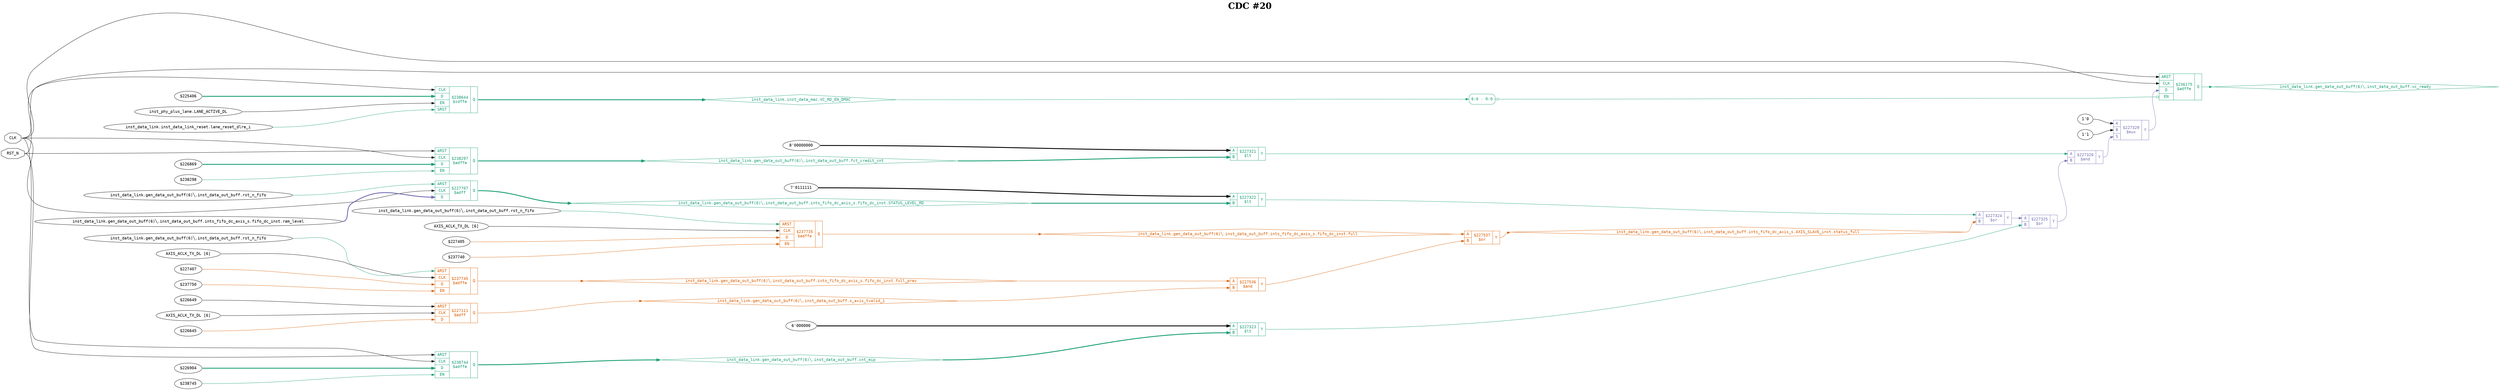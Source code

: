 digraph "spacefibre_light_top" {
label=<<b>CDC #20</b>>;
labelloc="t"
fontsize="30"
node ["fontname"="Courier"]
edge ["fontname"="Courier"]
rankdir="LR";
remincross=true;
n9 [ shape=octagon, label="CLK", color="black", fontcolor="black", href="/src/ip_spacefibre_light_top/spacefibre_light_top.vhd#45" ];
n10 [ shape=octagon, label="RST_N", color="black", fontcolor="black", href="/src/ip_spacefibre_light_top/spacefibre_light_top.vhd#44" ];
n11 [ shape=diamond, label="inst_data_link.gen_data_out_buff(6)&#9586;.inst_data_out_buff.cnt_eip", colorscheme="dark28", color="1", fontcolor="1", href="/src/module_data_link/data_out_buf.vhd#150" ];
n12 [ shape=diamond, label="inst_data_link.gen_data_out_buff(6)&#9586;.inst_data_out_buff.fct_credit_cnt", colorscheme="dark28", color="1", fontcolor="1", href="/src/module_data_link/data_out_buf.vhd#144" ];
n13 [ shape=diamond, label="inst_data_link.gen_data_out_buff(6)&#9586;.inst_data_out_buff.ints_fifo_dc_axis_s.AXIS_SLAVE_inst.status_full", colorscheme="dark28", color="2", fontcolor="2", href="/src/ip/fifo_dc_axis_to_custom/AXIS_SLAVE.vhd#32" ];
n14 [ shape=diamond, label="inst_data_link.gen_data_out_buff(6)&#9586;.inst_data_out_buff.ints_fifo_dc_axis_s.fifo_dc_inst.STATUS_LEVEL_RD", colorscheme="dark28", color="1", fontcolor="1", href="/src/ip/fifo_dc/fifo_dc.vhd#67" ];
n15 [ shape=diamond, label="inst_data_link.gen_data_out_buff(6)&#9586;.inst_data_out_buff.ints_fifo_dc_axis_s.fifo_dc_inst.full", colorscheme="dark28", color="2", fontcolor="2", href="/src/ip/fifo_dc/fifo_dc.vhd#127" ];
n16 [ shape=diamond, label="inst_data_link.gen_data_out_buff(6)&#9586;.inst_data_out_buff.ints_fifo_dc_axis_s.fifo_dc_inst.full_prev", colorscheme="dark28", color="2", fontcolor="2", href="/src/ip/fifo_dc/fifo_dc.vhd#128" ];
n17 [ shape=diamond, label="inst_data_link.gen_data_out_buff(6)&#9586;.inst_data_out_buff.s_axis_tvalid_i", colorscheme="dark28", color="2", fontcolor="2", href="/src/module_data_link/data_out_buf.vhd#134" ];
n18 [ shape=diamond, label="inst_data_link.gen_data_out_buff(6)&#9586;.inst_data_out_buff.vc_ready", colorscheme="dark28", color="1", fontcolor="1", href="/src/module_data_link/data_out_buf.vhd#159" ];
n19 [ shape=diamond, label="inst_data_link.inst_data_mac.VC_RD_EN_DMAC", colorscheme="dark28", color="1", fontcolor="1", href="/src/module_data_link/data_mac.vhd#57" ];
{ rank="source"; n10; n9;}
{ rank="sink";}
c24 [ shape=record, label="{{<p20> ARST|<p9> CLK|<p21> D|<p22> EN}|$236175\n$adffe|{<p23> Q}}", colorscheme="dark28", color="1", fontcolor="1" , href="/src/module_data_link/data_out_buf.vhd#588"  ];
x0 [ shape=record, style=rounded, label="<s0> 6:6 - 0:0 ", colorscheme="dark28", color="1", fontcolor="1" ];
x0:e -> c24:p22:w [arrowhead=odiamond, arrowtail=odiamond, dir=both, colorscheme="dark28", color="1", fontcolor="1", label=""];
v1 [ label="inst_data_link.gen_data_out_buff(6)&#9586;.inst_data_out_buff.rst_n_fifo" ];
v2 [ label="AXIS_ACLK_TX_DL [6]" ];
v3 [ label="$227405" ];
v4 [ label="$237740" ];
c25 [ shape=record, label="{{<p20> ARST|<p9> CLK|<p21> D|<p22> EN}|$237735\n$adffe|{<p23> Q}}", colorscheme="dark28", color="2", fontcolor="2" , href="/src/ip/fifo_dc/fifo_dc.vhd#256"  ];
v5 [ label="inst_data_link.gen_data_out_buff(6)&#9586;.inst_data_out_buff.rst_n_fifo" ];
v6 [ label="AXIS_ACLK_TX_DL [6]" ];
v7 [ label="$227407" ];
v8 [ label="$237750" ];
c26 [ shape=record, label="{{<p20> ARST|<p9> CLK|<p21> D|<p22> EN}|$237745\n$adffe|{<p23> Q}}", colorscheme="dark28", color="2", fontcolor="2" , href="/src/ip/fifo_dc/fifo_dc.vhd#256"  ];
v9 [ label="$226869" ];
v10 [ label="$238298" ];
c27 [ shape=record, label="{{<p20> ARST|<p9> CLK|<p21> D|<p22> EN}|$238297\n$adffe|{<p23> Q}}", colorscheme="dark28", color="1", fontcolor="1" , href="/src/module_data_link/data_out_buf.vhd#420"  ];
v11 [ label="$225406" ];
v12 [ label="inst_phy_plus_lane.LANE_ACTIVE_DL" ];
v13 [ label="inst_data_link.inst_data_link_reset.lane_reset_dlre_i" ];
c29 [ shape=record, label="{{<p9> CLK|<p21> D|<p22> EN|<p28> SRST}|$238644\n$sdffe|{<p23> Q}}", colorscheme="dark28", color="1", fontcolor="1" , href="/src/module_data_link/data_mac.vhd#132"  ];
v14 [ label="$226904" ];
v15 [ label="$238745" ];
c30 [ shape=record, label="{{<p20> ARST|<p9> CLK|<p21> D|<p22> EN}|$238744\n$adffe|{<p23> Q}}", colorscheme="dark28", color="1", fontcolor="1" , href="/src/module_data_link/data_out_buf.vhd#560"  ];
v16 [ label="8'00000000" ];
c34 [ shape=record, label="{{<p31> A|<p32> B}|$227321\n$lt|{<p33> Y}}", colorscheme="dark28", color="1", fontcolor="1" , href="/src/module_data_link/data_out_buf.vhd#592"  ];
v17 [ label="7'0111111" ];
c35 [ shape=record, label="{{<p31> A|<p32> B}|$227322\n$lt|{<p33> Y}}", colorscheme="dark28", color="1", fontcolor="1" , href="/src/module_data_link/data_out_buf.vhd#592"  ];
v18 [ label="6'000000" ];
c36 [ shape=record, label="{{<p31> A|<p32> B}|$227323\n$lt|{<p33> Y}}", colorscheme="dark28", color="1", fontcolor="1" , href="/src/module_data_link/data_out_buf.vhd#592"  ];
c37 [ shape=record, label="{{<p31> A|<p32> B}|$227324\n$or|{<p33> Y}}", colorscheme="dark28", color="3", fontcolor="3" , href="/src/module_data_link/data_out_buf.vhd#592"  ];
c38 [ shape=record, label="{{<p31> A|<p32> B}|$227325\n$or|{<p33> Y}}", colorscheme="dark28", color="3", fontcolor="3" , href="/src/module_data_link/data_out_buf.vhd#592"  ];
c39 [ shape=record, label="{{<p31> A|<p32> B}|$227326\n$and|{<p33> Y}}", colorscheme="dark28", color="3", fontcolor="3" , href="/src/module_data_link/data_out_buf.vhd#592"  ];
v19 [ label="1'0" ];
v20 [ label="1'1" ];
c41 [ shape=record, label="{{<p31> A|<p32> B|<p40> S}|$227329\n$mux|{<p33> Y}}", colorscheme="dark28", color="3", fontcolor="3" , href="/src/module_data_link/data_out_buf.vhd#592"  ];
v21 [ label="$226649" ];
v22 [ label="AXIS_ACLK_TX_DL [6]" ];
v23 [ label="$226645" ];
c42 [ shape=record, label="{{<p20> ARST|<p9> CLK|<p21> D}|$227111\n$adff|{<p23> Q}}", colorscheme="dark28", color="2", fontcolor="2" , href="/src/module_data_link/data_out_buf.vhd#266"  ];
v24 [ label="inst_data_link.gen_data_out_buff(6)&#9586;.inst_data_out_buff.rst_n_fifo" ];
v25 [ label="inst_data_link.gen_data_out_buff(6)&#9586;.inst_data_out_buff.ints_fifo_dc_axis_s.fifo_dc_inst.ram_level" ];
c43 [ shape=record, label="{{<p20> ARST|<p9> CLK|<p21> D}|$227707\n$adff|{<p23> Q}}", colorscheme="dark28", color="1", fontcolor="1" , href="/src/ip/fifo_dc/fifo_dc.vhd#419"  ];
c44 [ shape=record, label="{{<p31> A|<p32> B}|$227536\n$and|{<p33> Y}}", colorscheme="dark28", color="2", fontcolor="2" , href="/src/ip/fifo_dc/fifo_dc.vhd#156"  ];
c45 [ shape=record, label="{{<p31> A|<p32> B}|$227537\n$or|{<p33> Y}}", colorscheme="dark28", color="2", fontcolor="2" , href="/src/ip/fifo_dc/fifo_dc.vhd#156"  ];
c34:p33:e -> c39:p31:w [colorscheme="dark28", color="1", fontcolor="1", label=""];
n10:e -> c24:p20:w [color="black", fontcolor="black", label=""];
n10:e -> c27:p20:w [color="black", fontcolor="black", label=""];
n10:e -> c30:p20:w [color="black", fontcolor="black", label=""];
c30:p23:e -> n11:w [colorscheme="dark28", color="1", fontcolor="1", style="setlinewidth(3)", label=""];
n11:e -> c36:p32:w [colorscheme="dark28", color="1", fontcolor="1", style="setlinewidth(3)", label=""];
c27:p23:e -> n12:w [colorscheme="dark28", color="1", fontcolor="1", style="setlinewidth(3)", label=""];
n12:e -> c34:p32:w [colorscheme="dark28", color="1", fontcolor="1", style="setlinewidth(3)", label=""];
c45:p33:e -> n13:w [colorscheme="dark28", color="2", fontcolor="2", label=""];
n13:e -> c37:p32:w [colorscheme="dark28", color="2", fontcolor="2", label=""];
c43:p23:e -> n14:w [colorscheme="dark28", color="1", fontcolor="1", style="setlinewidth(3)", label=""];
n14:e -> c35:p32:w [colorscheme="dark28", color="1", fontcolor="1", style="setlinewidth(3)", label=""];
c25:p23:e -> n15:w [colorscheme="dark28", color="2", fontcolor="2", label=""];
n15:e -> c45:p31:w [colorscheme="dark28", color="2", fontcolor="2", label=""];
c26:p23:e -> n16:w [colorscheme="dark28", color="2", fontcolor="2", label=""];
n16:e -> c44:p31:w [colorscheme="dark28", color="2", fontcolor="2", label=""];
c42:p23:e -> n17:w [colorscheme="dark28", color="2", fontcolor="2", label=""];
n17:e -> c44:p32:w [colorscheme="dark28", color="2", fontcolor="2", label=""];
c24:p23:e -> n18:w [colorscheme="dark28", color="1", fontcolor="1", label=""];
c29:p23:e -> n19:w [colorscheme="dark28", color="1", fontcolor="1", style="setlinewidth(3)", label=""];
n19:e -> x0:s0:w [colorscheme="dark28", color="1", fontcolor="1", label=""];
c35:p33:e -> c37:p31:w [colorscheme="dark28", color="1", fontcolor="1", label=""];
c36:p33:e -> c38:p32:w [colorscheme="dark28", color="1", fontcolor="1", label=""];
c37:p33:e -> c38:p31:w [colorscheme="dark28", color="3", fontcolor="3", label=""];
c38:p33:e -> c39:p32:w [colorscheme="dark28", color="3", fontcolor="3", label=""];
c39:p33:e -> c41:p40:w [colorscheme="dark28", color="3", fontcolor="3", label=""];
c41:p33:e -> c24:p21:w [colorscheme="dark28", color="3", fontcolor="3", label=""];
c44:p33:e -> c45:p32:w [colorscheme="dark28", color="2", fontcolor="2", label=""];
n9:e -> c24:p9:w [color="black", fontcolor="black", label=""];
n9:e -> c27:p9:w [color="black", fontcolor="black", label=""];
n9:e -> c29:p9:w [color="black", fontcolor="black", label=""];
n9:e -> c30:p9:w [color="black", fontcolor="black", label=""];
n9:e -> c43:p9:w [color="black", fontcolor="black", label=""];
v1:e -> c25:p20:w [colorscheme="dark28", color="1", fontcolor="1", label=""];
v10:e -> c27:p22:w [colorscheme="dark28", color="1", fontcolor="1", label=""];
v11:e -> c29:p21:w [colorscheme="dark28", color="1", fontcolor="1", style="setlinewidth(3)", label=""];
v12:e -> c29:p22:w [color="black", fontcolor="black", label=""];
v13:e -> c29:p28:w [colorscheme="dark28", color="1", fontcolor="1", label=""];
v14:e -> c30:p21:w [colorscheme="dark28", color="1", fontcolor="1", style="setlinewidth(3)", label=""];
v15:e -> c30:p22:w [colorscheme="dark28", color="1", fontcolor="1", label=""];
v16:e -> c34:p31:w [color="black", fontcolor="black", style="setlinewidth(3)", label=""];
v17:e -> c35:p31:w [color="black", fontcolor="black", style="setlinewidth(3)", label=""];
v18:e -> c36:p31:w [color="black", fontcolor="black", style="setlinewidth(3)", label=""];
v19:e -> c41:p31:w [color="black", fontcolor="black", label=""];
v2:e -> c25:p9:w [color="black", fontcolor="black", label=""];
v20:e -> c41:p32:w [color="black", fontcolor="black", label=""];
v21:e -> c42:p20:w [color="black", fontcolor="black", label=""];
v22:e -> c42:p9:w [color="black", fontcolor="black", label=""];
v23:e -> c42:p21:w [colorscheme="dark28", color="2", fontcolor="2", label=""];
v24:e -> c43:p20:w [colorscheme="dark28", color="1", fontcolor="1", label=""];
v25:e -> c43:p21:w [colorscheme="dark28", color="3", fontcolor="3", style="setlinewidth(3)", label=""];
v3:e -> c25:p21:w [colorscheme="dark28", color="2", fontcolor="2", label=""];
v4:e -> c25:p22:w [colorscheme="dark28", color="2", fontcolor="2", label=""];
v5:e -> c26:p20:w [colorscheme="dark28", color="1", fontcolor="1", label=""];
v6:e -> c26:p9:w [color="black", fontcolor="black", label=""];
v7:e -> c26:p21:w [colorscheme="dark28", color="2", fontcolor="2", label=""];
v8:e -> c26:p22:w [colorscheme="dark28", color="2", fontcolor="2", label=""];
v9:e -> c27:p21:w [colorscheme="dark28", color="1", fontcolor="1", style="setlinewidth(3)", label=""];
}
